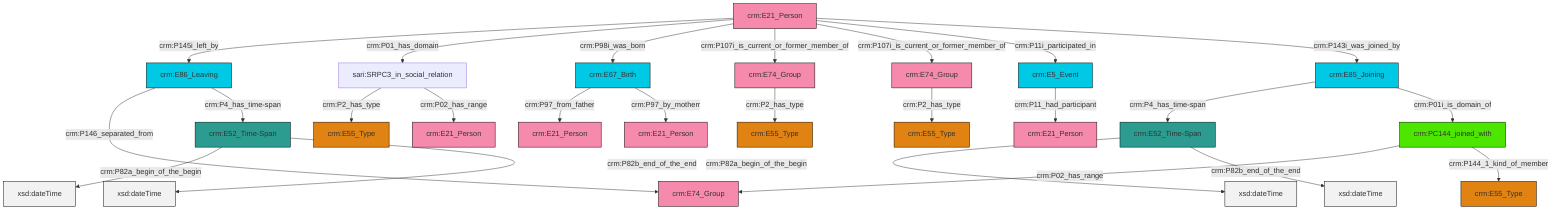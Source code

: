 graph TD
classDef Literal fill:#f2f2f2,stroke:#000000;
classDef CRM_Entity fill:#FFFFFF,stroke:#000000;
classDef Temporal_Entity fill:#00C9E6, stroke:#000000;
classDef Type fill:#E18312, stroke:#000000;
classDef Time-Span fill:#2C9C91, stroke:#000000;
classDef Appellation fill:#FFEB7F, stroke:#000000;
classDef Place fill:#008836, stroke:#000000;
classDef Persistent_Item fill:#B266B2, stroke:#000000;
classDef Conceptual_Object fill:#FFD700, stroke:#000000;
classDef Physical_Thing fill:#D2B48C, stroke:#000000;
classDef Actor fill:#f58aad, stroke:#000000;
classDef PC_Classes fill:#4ce600, stroke:#000000;
classDef Multi fill:#cccccc,stroke:#000000;

0["crm:E21_Person"]:::Actor -->|crm:P145i_left_by| 1["crm:E86_Leaving"]:::Temporal_Entity
2["sari:SRPC3_in_social_relation"]:::Default -->|crm:P2_has_type| 3["crm:E55_Type"]:::Type
4["crm:E85_Joining"]:::Temporal_Entity -->|crm:P4_has_time-span| 5["crm:E52_Time-Span"]:::Time-Span
5["crm:E52_Time-Span"]:::Time-Span -->|crm:P82a_begin_of_the_begin| 7[xsd:dateTime]:::Literal
0["crm:E21_Person"]:::Actor -->|crm:P01_has_domain| 2["sari:SRPC3_in_social_relation"]:::Default
9["crm:PC144_joined_with"]:::PC_Classes -->|crm:P02_has_range| 10["crm:E74_Group"]:::Actor
5["crm:E52_Time-Span"]:::Time-Span -->|crm:P82b_end_of_the_end| 14[xsd:dateTime]:::Literal
0["crm:E21_Person"]:::Actor -->|crm:P98i_was_born| 15["crm:E67_Birth"]:::Temporal_Entity
1["crm:E86_Leaving"]:::Temporal_Entity -->|crm:P146_separated_from| 10["crm:E74_Group"]:::Actor
0["crm:E21_Person"]:::Actor -->|crm:P107i_is_current_or_former_member_of| 16["crm:E74_Group"]:::Actor
1["crm:E86_Leaving"]:::Temporal_Entity -->|crm:P4_has_time-span| 17["crm:E52_Time-Span"]:::Time-Span
19["crm:E74_Group"]:::Actor -->|crm:P2_has_type| 11["crm:E55_Type"]:::Type
2["sari:SRPC3_in_social_relation"]:::Default -->|crm:P02_has_range| 23["crm:E21_Person"]:::Actor
0["crm:E21_Person"]:::Actor -->|crm:P107i_is_current_or_former_member_of| 19["crm:E74_Group"]:::Actor
16["crm:E74_Group"]:::Actor -->|crm:P2_has_type| 31["crm:E55_Type"]:::Type
0["crm:E21_Person"]:::Actor -->|crm:P11i_participated_in| 28["crm:E5_Event"]:::Temporal_Entity
17["crm:E52_Time-Span"]:::Time-Span -->|crm:P82a_begin_of_the_begin| 38[xsd:dateTime]:::Literal
15["crm:E67_Birth"]:::Temporal_Entity -->|crm:P97_from_father| 21["crm:E21_Person"]:::Actor
0["crm:E21_Person"]:::Actor -->|crm:P143i_was_joined_by| 4["crm:E85_Joining"]:::Temporal_Entity
15["crm:E67_Birth"]:::Temporal_Entity -->|crm:P97_by_motherr| 36["crm:E21_Person"]:::Actor
4["crm:E85_Joining"]:::Temporal_Entity -->|crm:P01i_is_domain_of| 9["crm:PC144_joined_with"]:::PC_Classes
9["crm:PC144_joined_with"]:::PC_Classes -->|crm:P144_1_kind_of_member| 26["crm:E55_Type"]:::Type
17["crm:E52_Time-Span"]:::Time-Span -->|crm:P82b_end_of_the_end| 44[xsd:dateTime]:::Literal
28["crm:E5_Event"]:::Temporal_Entity -->|crm:P11_had_participant| 40["crm:E21_Person"]:::Actor